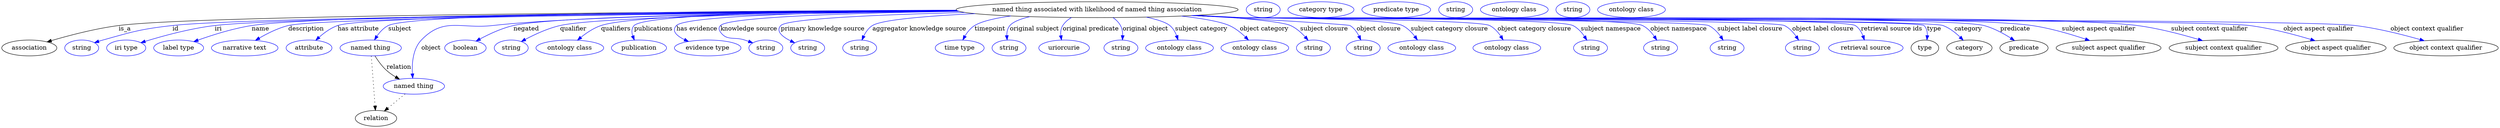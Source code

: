 digraph {
	graph [bb="0,0,5663.7,283"];
	node [label="\N"];
	"named thing associated with likelihood of named thing association"	[height=0.5,
		label="named thing associated with likelihood of named thing association",
		pos="2484.4,265",
		width=8.8825];
	association	[height=0.5,
		pos="62.394,178",
		width=1.7332];
	"named thing associated with likelihood of named thing association" -> association	[label=is_a,
		lp="279.39,221.5",
		pos="e,102.71,191.79 2166.5,262.96 1597.8,260.5 448.21,252.65 265.39,229 212.35,222.14 153.12,206.61 112.39,194.67"];
	id	[color=blue,
		height=0.5,
		label=string,
		pos="181.39,178",
		width=1.0652];
	"named thing associated with likelihood of named thing association" -> id	[color=blue,
		label=id,
		lp="394.39,221.5",
		pos="e,210.38,189.97 2168.9,262.03 1626.6,258.14 558.91,248.17 387.39,229 316.1,221.03 298.47,215.35 229.39,196 226.29,195.13 223.09,\
194.16 219.89,193.14",
		style=solid];
	iri	[color=blue,
		height=0.5,
		label="iri type",
		pos="282.39,178",
		width=1.2277];
	"named thing associated with likelihood of named thing association" -> iri	[color=blue,
		label=iri,
		lp="490.39,221.5",
		pos="e,315.53,190.02 2169,262.01 1646.9,258.18 644.51,248.41 482.39,229 427.19,222.39 365.34,205.39 325.24,193.05",
		style=solid];
	name	[color=blue,
		height=0.5,
		label="label type",
		pos="401.39,178",
		width=1.5707];
	"named thing associated with likelihood of named thing association" -> name	[color=blue,
		label=name,
		lp="586.39,221.5",
		pos="e,435.51,192.37 2166.4,262.98 1661.9,260.65 719.32,253.09 566.39,229 524.33,222.37 478.05,207.67 445.24,195.91",
		style=solid];
	description	[color=blue,
		height=0.5,
		label="narrative text",
		pos="551.39,178",
		width=2.0943];
	"named thing associated with likelihood of named thing association" -> description	[color=blue,
		label=description,
		lp="689.89,221.5",
		pos="e,575.54,195.25 2170.1,261.67 1664.9,257.4 721.55,247.07 649.39,229 626.41,223.24 602.69,211.33 584.35,200.57",
		style=solid];
	"has attribute"	[color=blue,
		height=0.5,
		label=attribute,
		pos="696.39,178",
		width=1.4443];
	"named thing associated with likelihood of named thing association" -> "has attribute"	[color=blue,
		label="has attribute",
		lp="808.39,221.5",
		pos="e,711.73,195.43 2167.1,262.66 1687.4,259.91 826.29,251.81 761.39,229 745.68,223.48 730.75,212.56 719.17,202.33",
		style=solid];
	subject	[color=blue,
		height=0.5,
		label="named thing",
		pos="836.39,178",
		width=1.9318];
	"named thing associated with likelihood of named thing association" -> subject	[color=blue,
		label=subject,
		lp="902.39,221.5",
		pos="e,845,196.25 2164.9,263.95 1712.3,262.89 933,256.97 876.39,229 865.71,223.72 856.96,214.1 850.4,204.69",
		style=solid];
	object	[color=blue,
		height=0.5,
		label="named thing",
		pos="934.39,91",
		width=1.9318];
	"named thing associated with likelihood of named thing association" -> object	[color=blue,
		label=object,
		lp="973.39,178",
		pos="e,931.8,109.32 2167.8,262.39 1827.4,259.51 1308.9,251.46 1112.4,229 1039.8,220.7 1002,248.68 951.39,196 932.05,175.86 929.73,142.77 \
931.01,119.33",
		style=solid];
	negated	[color=blue,
		height=0.5,
		label=boolean,
		pos="1051.4,178",
		width=1.2999];
	"named thing associated with likelihood of named thing association" -> negated	[color=blue,
		label=negated,
		lp="1188.4,221.5",
		pos="e,1075.2,193.51 2168.1,262.35 1807.3,259.41 1254.6,251.29 1159.4,229 1132.9,222.79 1105,209.72 1084.3,198.5",
		style=solid];
	qualifier	[color=blue,
		height=0.5,
		label=string,
		pos="1154.4,178",
		width=1.0652];
	"named thing associated with likelihood of named thing association" -> qualifier	[color=blue,
		label=qualifier,
		lp="1295.4,221.5",
		pos="e,1177.3,192.55 2170.8,261.37 1838.9,257.57 1351.1,248.7 1265.4,229 1237.4,222.57 1207.9,208.87 1186.3,197.44",
		style=solid];
	qualifiers	[color=blue,
		height=0.5,
		label="ontology class",
		pos="1287.4,178",
		width=2.1304];
	"named thing associated with likelihood of named thing association" -> qualifiers	[color=blue,
		label=qualifiers,
		lp="1391.9,221.5",
		pos="e,1304.7,195.63 2165.5,263.42 1859.5,261.36 1433.1,253.95 1358.4,229 1341.6,223.4 1325.3,212.43 1312.6,202.19",
		style=solid];
	publications	[color=blue,
		height=0.5,
		label=publication,
		pos="1444.4,178",
		width=1.7332];
	"named thing associated with likelihood of named thing association" -> publications	[color=blue,
		label=publications,
		lp="1477.4,221.5",
		pos="e,1433.9,195.93 2165,264.01 1865.2,262.39 1458.8,255.32 1433.4,229 1427.3,222.69 1427.5,213.8 1430.1,205.26",
		style=solid];
	"has evidence"	[color=blue,
		height=0.5,
		label="evidence type",
		pos="1600.4,178",
		width=2.0943];
	"named thing associated with likelihood of named thing association" -> "has evidence"	[color=blue,
		label="has evidence",
		lp="1575.9,221.5",
		pos="e,1556.8,192.74 2166.8,262.77 1897.7,260.1 1551.7,252.16 1529.4,229 1517.6,216.8 1529.9,205.67 1547.3,197.03",
		style=solid];
	"knowledge source"	[color=blue,
		height=0.5,
		label=string,
		pos="1732.4,178",
		width=1.0652];
	"named thing associated with likelihood of named thing association" -> "knowledge source"	[color=blue,
		label="knowledge source",
		lp="1693.9,221.5",
		pos="e,1702.7,189.63 2171.5,261.23 1935.3,257.55 1648.6,248.97 1629.4,229 1624.8,224.19 1625.5,219.4 1629.4,214 1644.5,193.18 1660,204.29 \
1684.4,196 1687.3,195.02 1690.2,194 1693.2,192.96",
		style=solid];
	"primary knowledge source"	[color=blue,
		height=0.5,
		label=string,
		pos="1827.4,178",
		width=1.0652];
	"named thing associated with likelihood of named thing association" -> "primary knowledge source"	[color=blue,
		label="primary knowledge source",
		lp="1861.4,221.5",
		pos="e,1797.8,189.78 2184.8,258.69 1994.6,253.79 1781.5,244.81 1766.4,229 1754.1,216.13 1770,203.46 1788.6,194.1",
		style=solid];
	"aggregator knowledge source"	[color=blue,
		height=0.5,
		label=string,
		pos="1945.4,178",
		width=1.0652];
	"named thing associated with likelihood of named thing association" -> "aggregator knowledge source"	[color=blue,
		label="aggregator knowledge source",
		lp="2080.9,221.5",
		pos="e,1950.5,195.92 2207.5,255.98 2099.3,250.77 1995.9,242.37 1974.4,229 1965.5,223.49 1959.1,214.21 1954.6,205.14",
		style=solid];
	timepoint	[color=blue,
		height=0.5,
		label="time type",
		pos="2172.4,178",
		width=1.5346];
	"named thing associated with likelihood of named thing association" -> timepoint	[color=blue,
		label=timepoint,
		lp="2241.4,221.5",
		pos="e,2179.5,196.25 2288.7,250.74 2253.1,245.66 2222.2,238.65 2206.4,229 2197.1,223.33 2189.8,214.07 2184.4,205.05",
		style=solid];
	"original subject"	[color=blue,
		height=0.5,
		label=string,
		pos="2284.4,178",
		width=1.0652];
	"named thing associated with likelihood of named thing association" -> "original subject"	[color=blue,
		label="original subject",
		lp="2342.4,221.5",
		pos="e,2280.1,196.27 2331.6,249.12 2310.8,244.21 2294,237.68 2286.4,229 2281,222.84 2279.3,214.44 2279.3,206.28",
		style=solid];
	"original predicate"	[color=blue,
		height=0.5,
		label=uriorcurie,
		pos="2409.4,178",
		width=1.5887];
	"named thing associated with likelihood of named thing association" -> "original predicate"	[color=blue,
		label="original predicate",
		lp="2469.9,221.5",
		pos="e,2403.6,196.05 2426.1,247.24 2418.3,242.57 2411.3,236.6 2406.4,229 2402.1,222.3 2401.2,213.98 2401.9,206.06",
		style=solid];
	"original object"	[color=blue,
		height=0.5,
		label=string,
		pos="2538.4,178",
		width=1.0652];
	"named thing associated with likelihood of named thing association" -> "original object"	[color=blue,
		label="original object",
		lp="2593.9,221.5",
		pos="e,2541.9,196.23 2520.7,246.92 2527.4,242.09 2533.5,236.15 2537.4,229 2541.1,222.2 2542.4,214.06 2542.4,206.33",
		style=solid];
	"subject category"	[color=blue,
		height=0.5,
		label="ontology class",
		pos="2671.4,178",
		width=2.1304];
	"named thing associated with likelihood of named thing association" -> "subject category"	[color=blue,
		label="subject category",
		lp="2720.9,221.5",
		pos="e,2668,196.3 2596.1,248.06 2619.6,242.96 2640,236.62 2649.4,229 2656.6,223.15 2661.5,214.48 2664.8,205.99",
		style=solid];
	"object category"	[color=blue,
		height=0.5,
		label="ontology class",
		pos="2842.4,178",
		width=2.1304];
	"named thing associated with likelihood of named thing association" -> "object category"	[color=blue,
		label="object category",
		lp="2863.9,221.5",
		pos="e,2828,195.88 2675.1,250.55 2721.2,245.31 2763.3,238.28 2784.4,229 2798,223.04 2810.7,212.77 2820.8,203.09",
		style=solid];
	"subject closure"	[color=blue,
		height=0.5,
		label=string,
		pos="2975.4,178",
		width=1.0652];
	"named thing associated with likelihood of named thing association" -> "subject closure"	[color=blue,
		label="subject closure",
		lp="2999.9,221.5",
		pos="e,2963.3,195.57 2713.2,252.42 2808.9,246.32 2902.9,238.2 2923.4,229 2936.2,223.24 2947.7,212.95 2956.7,203.19",
		style=solid];
	"object closure"	[color=blue,
		height=0.5,
		label=string,
		pos="3088.4,178",
		width=1.0652];
	"named thing associated with likelihood of named thing association" -> "object closure"	[color=blue,
		label="object closure",
		lp="3123.4,221.5",
		pos="e,3083,195.96 2703,251.82 2863.5,242.7 3054.5,231.39 3058.4,229 3067.4,223.54 3074,214.28 3078.7,205.19",
		style=solid];
	"subject category closure"	[color=blue,
		height=0.5,
		label="ontology class",
		pos="3221.4,178",
		width=2.1304];
	"named thing associated with likelihood of named thing association" -> "subject category closure"	[color=blue,
		label="subject category closure",
		lp="3283.9,221.5",
		pos="e,3211.5,196.16 2710.5,252.25 2745,250.48 2780.1,248.68 2813.4,247 2853.8,244.96 3140.9,246.59 3177.4,229 3188.7,223.56 3198.3,213.78 \
3205.6,204.3",
		style=solid];
	"object category closure"	[color=blue,
		height=0.5,
		label="ontology class",
		pos="3414.4,178",
		width=2.1304];
	"named thing associated with likelihood of named thing association" -> "object category closure"	[color=blue,
		label="object category closure",
		lp="3476.9,221.5",
		pos="e,3406.1,196.19 2705.6,251.97 2741.6,250.19 2778.5,248.46 2813.4,247 2844.6,245.69 3347.5,243.15 3375.4,229 3385.8,223.71 3394.3,\
214.22 3400.6,204.91",
		style=solid];
	"subject namespace"	[color=blue,
		height=0.5,
		label=string,
		pos="3604.4,178",
		width=1.0652];
	"named thing associated with likelihood of named thing association" -> "subject namespace"	[color=blue,
		label="subject namespace",
		lp="3650.4,221.5",
		pos="e,3596.1,195.75 2703.4,251.84 2740.1,250.04 2777.8,248.35 2813.4,247 2855.1,245.42 3527,247.53 3564.4,229 3575.2,223.63 3584.1,213.81 \
3590.7,204.28",
		style=solid];
	"object namespace"	[color=blue,
		height=0.5,
		label=string,
		pos="3763.4,178",
		width=1.0652];
	"named thing associated with likelihood of named thing association" -> "object namespace"	[color=blue,
		label="object namespace",
		lp="3804.4,221.5",
		pos="e,3754.8,195.77 2702,251.78 2739.2,249.97 2777.4,248.29 2813.4,247 2863.9,245.2 3677,251.06 3722.4,229 3733.4,223.67 3742.4,213.85 \
3749.2,204.31",
		style=solid];
	"subject label closure"	[color=blue,
		height=0.5,
		label=string,
		pos="3914.4,178",
		width=1.0652];
	"named thing associated with likelihood of named thing association" -> "subject label closure"	[color=blue,
		label="subject label closure",
		lp="3966.4,221.5",
		pos="e,3905.5,195.8 2701.1,251.73 2738.6,249.92 2777.1,248.25 2813.4,247 2842.8,245.99 3845.8,241.65 3872.4,229 3883.5,223.7 3892.8,213.88 \
3899.7,204.34",
		style=solid];
	"object label closure"	[color=blue,
		height=0.5,
		label=string,
		pos="4085.4,178",
		width=1.0652];
	"named thing associated with likelihood of named thing association" -> "object label closure"	[color=blue,
		label="object label closure",
		lp="4131.9,221.5",
		pos="e,4076.8,195.8 2700.3,251.7 2738,249.88 2776.8,248.21 2813.4,247 2847.6,245.87 4013.6,243.85 4044.4,229 4055.4,223.7 4064.4,213.88 \
4071.2,204.34",
		style=solid];
	"retrieval source ids"	[color=blue,
		height=0.5,
		label="retrieval source",
		pos="4229.4,178",
		width=2.347];
	"named thing associated with likelihood of named thing association" -> "retrieval source ids"	[color=blue,
		label="retrieval source ids",
		lp="4287.9,221.5",
		pos="e,4226.1,196.03 2699.8,251.67 2737.7,249.85 2776.7,248.19 2813.4,247 2852,245.75 4172.8,249.81 4205.4,229 4213.7,223.67 4219.3,214.56 \
4222.9,205.56",
		style=solid];
	type	[height=0.5,
		pos="4363.4,178",
		width=0.86659];
	"named thing associated with likelihood of named thing association" -> type	[color=blue,
		label=type,
		lp="4384.4,221.5",
		pos="e,4368.1,196.23 2699.4,251.65 2737.3,249.82 2776.5,248.17 2813.4,247 2834.9,246.32 4346,243.99 4361.4,229 4367.4,223.15 4369.2,214.58 \
4369,206.19",
		style=solid];
	category	[height=0.5,
		pos="4464.4,178",
		width=1.4263];
	"named thing associated with likelihood of named thing association" -> category	[color=blue,
		label=category,
		lp="4461.9,221.5",
		pos="e,4450.5,195.46 2699.4,251.64 2737.3,249.82 2776.5,248.16 2813.4,247 2857.6,245.61 4362.9,244.28 4404.4,229 4419.1,223.57 4432.8,\
212.81 4443.4,202.66",
		style=solid];
	predicate	[height=0.5,
		pos="4588.4,178",
		width=1.5165];
	"named thing associated with likelihood of named thing association" -> predicate	[color=blue,
		label=predicate,
		lp="4568.4,221.5",
		pos="e,4566.9,194.82 2698.9,251.64 2737,249.81 2776.4,248.15 2813.4,247 2906.9,244.09 4406.9,252.74 4497.4,229 4519.2,223.27 4541.5,211.19 \
4558.5,200.34",
		style=solid];
	"subject aspect qualifier"	[height=0.5,
		pos="4780.4,178",
		width=3.3039];
	"named thing associated with likelihood of named thing association" -> "subject aspect qualifier"	[color=blue,
		label="subject aspect qualifier",
		lp="4757.9,221.5",
		pos="e,4737.5,194.85 2698.9,251.62 2737,249.79 2776.4,248.14 2813.4,247 3012.5,240.86 4409.3,257.77 4606.4,229 4648,222.93 4693.6,209.54 \
4727.7,198.15",
		style=solid];
	"subject context qualifier"	[height=0.5,
		pos="5040.4,178",
		width=3.4303];
	"named thing associated with likelihood of named thing association" -> "subject context qualifier"	[color=blue,
		label="subject context qualifier",
		lp="5008.4,221.5",
		pos="e,4992.5,194.73 2698.5,251.61 2736.7,249.77 2776.2,248.12 2813.4,247 3039.1,240.17 4621.5,258.25 4845.4,229 4892.3,222.87 4944.2,\
209.24 4982.6,197.75",
		style=solid];
	"object aspect qualifier"	[height=0.5,
		pos="5295.4,178",
		width=3.1594];
	"named thing associated with likelihood of named thing association" -> "object aspect qualifier"	[color=blue,
		label="object aspect qualifier",
		lp="5255.9,221.5",
		pos="e,5248.1,194.5 2698,251.6 2736.4,249.76 2776.1,248.11 2813.4,247 2940.3,243.22 4973.4,245.32 5099.4,229 5146.9,222.85 5199.4,209.07 \
5238.1,197.53",
		style=solid];
	"object context qualifier"	[height=0.5,
		pos="5545.4,178",
		width=3.2858];
	"named thing associated with likelihood of named thing association" -> "object context qualifier"	[color=blue,
		label="object context qualifier",
		lp="5502.4,221.5",
		pos="e,5496,194.39 2698,251.58 2736.4,249.74 2776.1,248.1 2813.4,247 2953.7,242.88 5200.1,246.16 5339.4,229 5389.7,222.8 5445.4,208.82 \
5486.3,197.21",
		style=solid];
	subject -> object	[label=relation,
		lp="900.39,134.5",
		pos="e,901.73,107 846.15,159.8 852.63,149.42 861.88,136.42 872.39,127 878.48,121.55 885.56,116.58 892.71,112.21"];
	relation	[height=0.5,
		pos="848.39,18",
		width=1.2999];
	subject -> relation	[pos="e,847.09,36.188 837.7,159.79 839.78,132.48 843.84,78.994 846.31,46.38",
		style=dotted];
	object -> relation	[pos="e,867.35,34.647 914.45,73.533 902.81,63.922 887.97,51.669 875.3,41.213",
		style=dotted];
	association_type	[color=blue,
		height=0.5,
		label=string,
		pos="2860.4,265",
		width=1.0652];
	association_category	[color=blue,
		height=0.5,
		label="category type",
		pos="2991.4,265",
		width=2.0762];
	"named thing associated with likelihood of named thing association_predicate"	[color=blue,
		height=0.5,
		label="predicate type",
		pos="3162.4,265",
		width=2.1665];
	"named thing associated with likelihood of named thing association_subject aspect qualifier"	[color=blue,
		height=0.5,
		label=string,
		pos="3296.4,265",
		width=1.0652];
	"named thing associated with likelihood of named thing association_subject context qualifier"	[color=blue,
		height=0.5,
		label="ontology class",
		pos="3429.4,265",
		width=2.1304];
	"named thing associated with likelihood of named thing association_object aspect qualifier"	[color=blue,
		height=0.5,
		label=string,
		pos="3562.4,265",
		width=1.0652];
	"named thing associated with likelihood of named thing association_object context qualifier"	[color=blue,
		height=0.5,
		label="ontology class",
		pos="3695.4,265",
		width=2.1304];
}
